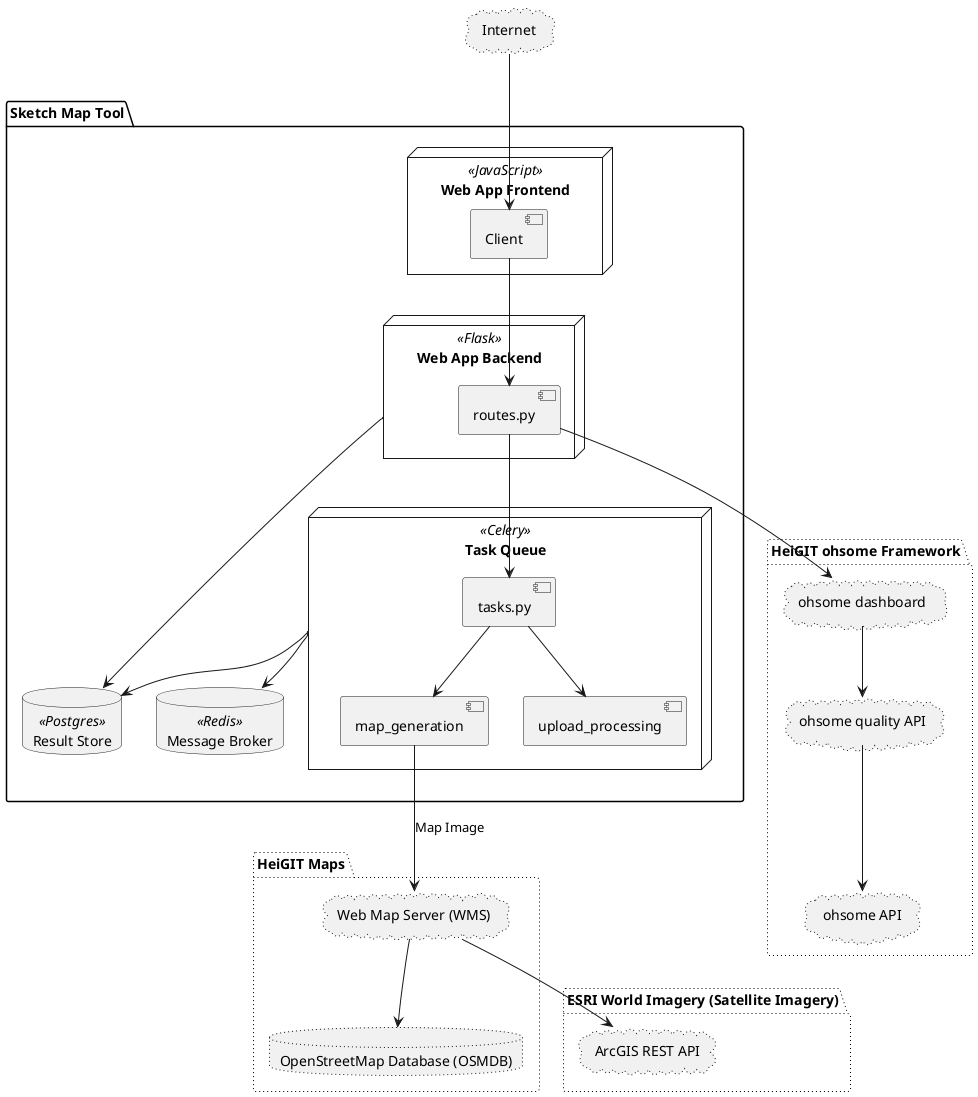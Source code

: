 @startuml
package "Sketch Map Tool" {
  node webclient as "Web App Frontend" <<JavaScript>> {
      component client as "Client"
    }

    node flask as "Web App Backend" <<Flask>> {
        component routes.py
    }

    node celery as "Task Queue" <<Celery>>{
        component tasks.py
        component map_generation
        component upload_processing
        tasks.py --> map_generation
        tasks.py --> upload_processing
    }

    database postgres as "Result Store" <<Postgres>>
    database redis as "Message Broker" <<Redis>>

    routes.py --> tasks.py
    flask -> postgres
    celery --> redis
    celery --> postgres
    client --> routes.py
}

cloud internet as "Internet" #line.dotted

package "HeiGIT Maps" #line.dotted {
    cloud wms as "Web Map Server (WMS)" #line.dotted
    database osmdb as "OpenStreetMap Database (OSMDB)" #line.dotted

}

package "HeiGIT ohsome Framework" #line.dotted {
    cloud dashboard as "ohsome dashboard" #line.dotted
    cloud oqapi as "ohsome quality API" #line.dotted
    cloud ohsome as "ohsome API" #line.dotted
}

package "ESRI World Imagery (Satellite Imagery)" #line.dotted {
    cloud arcgis as "ArcGIS REST API" #line.dotted
}

internet --> client

map_generation --> wms : Map Image
wms --> osmdb
wms --> arcgis

routes.py --> dashboard
dashboard --> oqapi
oqapi --> ohsome
@enduml
